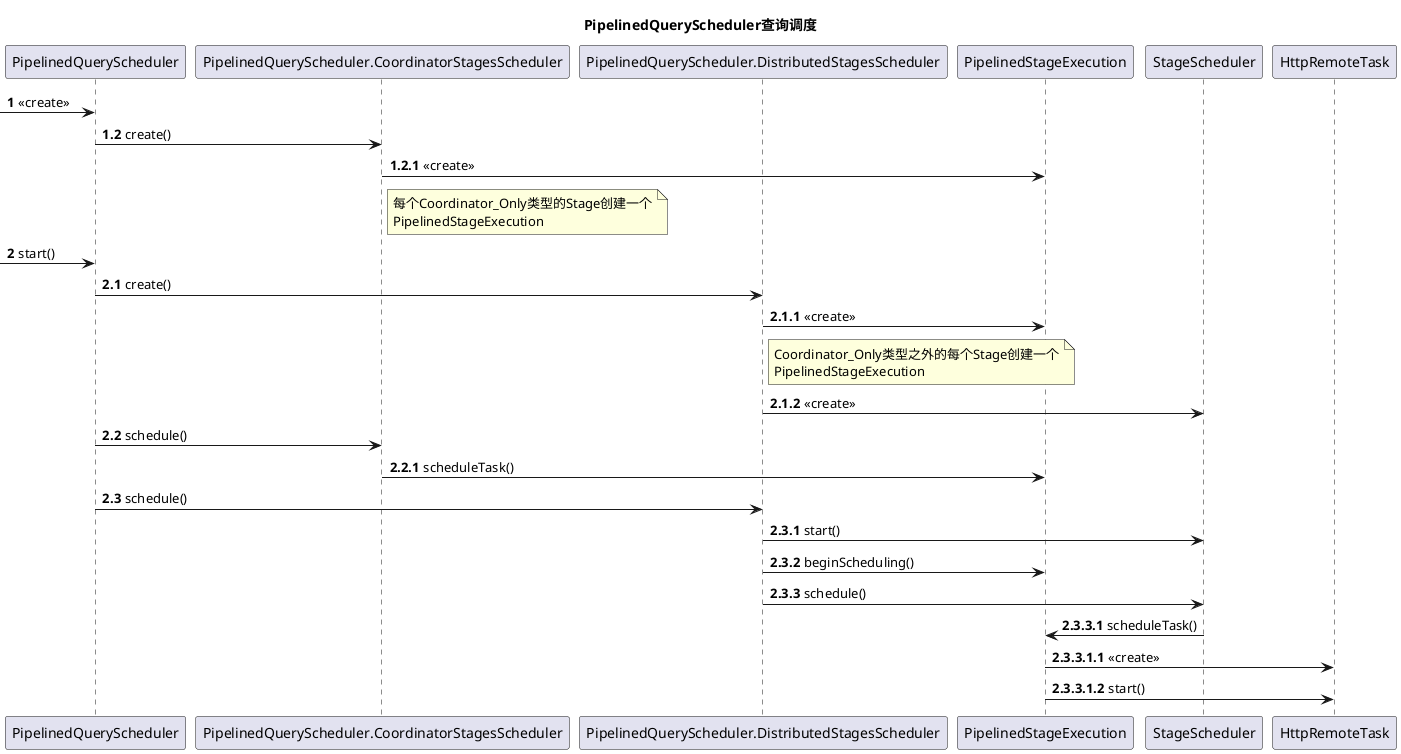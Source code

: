 @startuml
title PipelinedQueryScheduler查询调度
autonumber
-> PipelinedQueryScheduler:  <<create>>
autonumber 1.2
PipelinedQueryScheduler -> PipelinedQueryScheduler.CoordinatorStagesScheduler : create()
participant PipelinedQueryScheduler.DistributedStagesScheduler
autonumber 1.2.1
PipelinedQueryScheduler.CoordinatorStagesScheduler -> PipelinedStageExecution : <<create>>
note right of PipelinedQueryScheduler.CoordinatorStagesScheduler
每个Coordinator_Only类型的Stage创建一个
PipelinedStageExecution
end note

autonumber 2
-> PipelinedQueryScheduler: start()
autonumber 2.1
PipelinedQueryScheduler -> PipelinedQueryScheduler.DistributedStagesScheduler : create()
autonumber 2.1.1
PipelinedQueryScheduler.DistributedStagesScheduler -> PipelinedStageExecution : <<create>>
note right of PipelinedQueryScheduler.DistributedStagesScheduler
Coordinator_Only类型之外的每个Stage创建一个
PipelinedStageExecution
end note
PipelinedQueryScheduler.DistributedStagesScheduler -> StageScheduler : <<create>>

autonumber 2.2
PipelinedQueryScheduler -> PipelinedQueryScheduler.CoordinatorStagesScheduler : schedule()
autonumber 2.2.1
PipelinedQueryScheduler.CoordinatorStagesScheduler -> PipelinedStageExecution : scheduleTask()

autonumber 2.3
PipelinedQueryScheduler -> PipelinedQueryScheduler.DistributedStagesScheduler : schedule()
autonumber 2.3.1
PipelinedQueryScheduler.DistributedStagesScheduler -> StageScheduler : start()
PipelinedQueryScheduler.DistributedStagesScheduler -> PipelinedStageExecution : beginScheduling()
PipelinedQueryScheduler.DistributedStagesScheduler -> StageScheduler : schedule()
autonumber 2.3.3.1
StageScheduler -> PipelinedStageExecution : scheduleTask()
autonumber 2.3.3.1.1
PipelinedStageExecution -> HttpRemoteTask : <<create>>
PipelinedStageExecution -> HttpRemoteTask : start()
@enduml